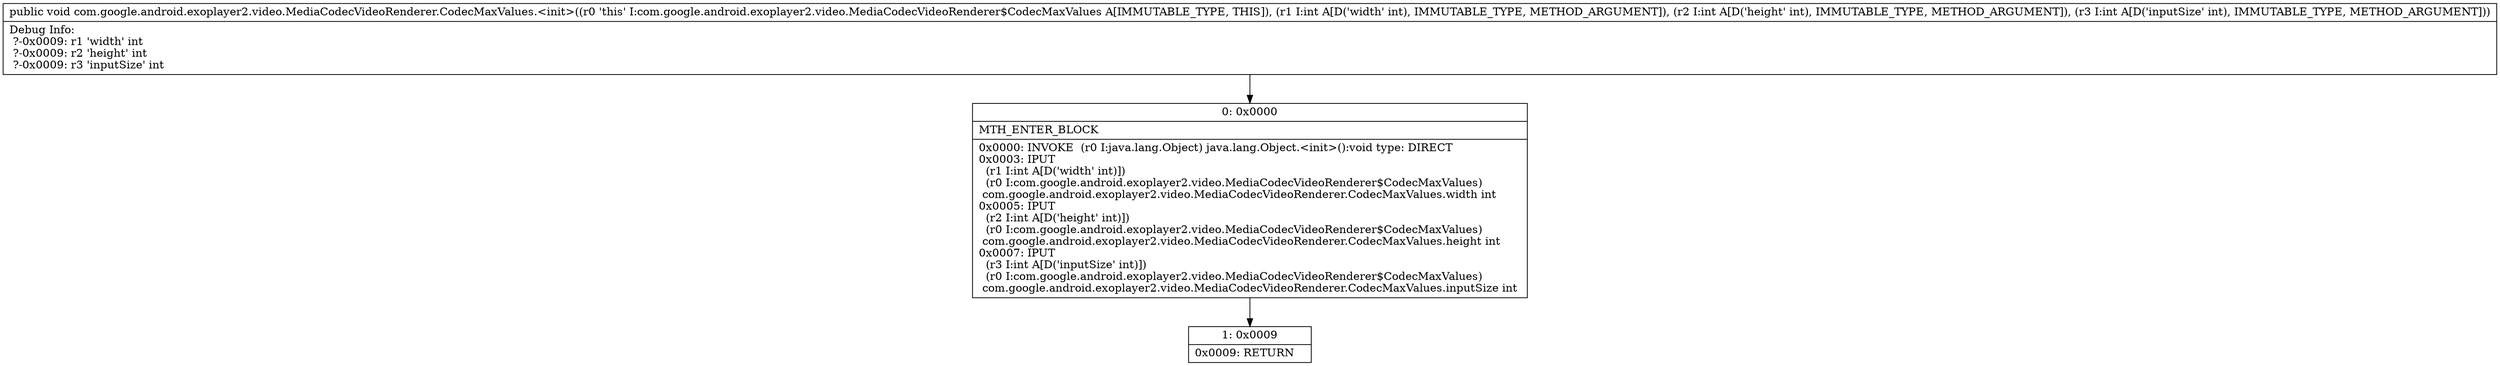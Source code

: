 digraph "CFG forcom.google.android.exoplayer2.video.MediaCodecVideoRenderer.CodecMaxValues.\<init\>(III)V" {
Node_0 [shape=record,label="{0\:\ 0x0000|MTH_ENTER_BLOCK\l|0x0000: INVOKE  (r0 I:java.lang.Object) java.lang.Object.\<init\>():void type: DIRECT \l0x0003: IPUT  \l  (r1 I:int A[D('width' int)])\l  (r0 I:com.google.android.exoplayer2.video.MediaCodecVideoRenderer$CodecMaxValues)\l com.google.android.exoplayer2.video.MediaCodecVideoRenderer.CodecMaxValues.width int \l0x0005: IPUT  \l  (r2 I:int A[D('height' int)])\l  (r0 I:com.google.android.exoplayer2.video.MediaCodecVideoRenderer$CodecMaxValues)\l com.google.android.exoplayer2.video.MediaCodecVideoRenderer.CodecMaxValues.height int \l0x0007: IPUT  \l  (r3 I:int A[D('inputSize' int)])\l  (r0 I:com.google.android.exoplayer2.video.MediaCodecVideoRenderer$CodecMaxValues)\l com.google.android.exoplayer2.video.MediaCodecVideoRenderer.CodecMaxValues.inputSize int \l}"];
Node_1 [shape=record,label="{1\:\ 0x0009|0x0009: RETURN   \l}"];
MethodNode[shape=record,label="{public void com.google.android.exoplayer2.video.MediaCodecVideoRenderer.CodecMaxValues.\<init\>((r0 'this' I:com.google.android.exoplayer2.video.MediaCodecVideoRenderer$CodecMaxValues A[IMMUTABLE_TYPE, THIS]), (r1 I:int A[D('width' int), IMMUTABLE_TYPE, METHOD_ARGUMENT]), (r2 I:int A[D('height' int), IMMUTABLE_TYPE, METHOD_ARGUMENT]), (r3 I:int A[D('inputSize' int), IMMUTABLE_TYPE, METHOD_ARGUMENT]))  | Debug Info:\l  ?\-0x0009: r1 'width' int\l  ?\-0x0009: r2 'height' int\l  ?\-0x0009: r3 'inputSize' int\l}"];
MethodNode -> Node_0;
Node_0 -> Node_1;
}

